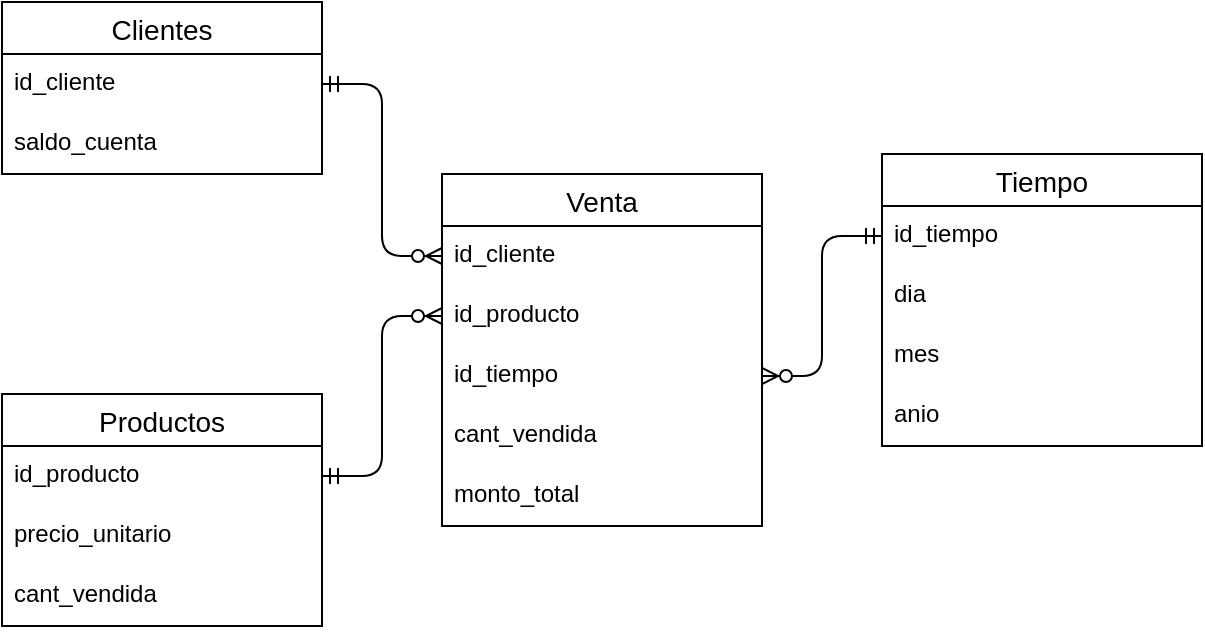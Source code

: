 <mxfile version="14.6.13" type="device"><diagram id="Tj-DvFlI6UyO4TGygj1U" name="Page-1"><mxGraphModel dx="1052" dy="504" grid="1" gridSize="10" guides="1" tooltips="1" connect="1" arrows="1" fold="1" page="1" pageScale="1" pageWidth="850" pageHeight="1100" math="0" shadow="0"><root><mxCell id="0"/><mxCell id="1" parent="0"/><mxCell id="KHulEzG0gu1AZKt-_kuU-1" value="Clientes" style="swimlane;fontStyle=0;childLayout=stackLayout;horizontal=1;startSize=26;horizontalStack=0;resizeParent=1;resizeParentMax=0;resizeLast=0;collapsible=1;marginBottom=0;align=center;fontSize=14;" vertex="1" parent="1"><mxGeometry x="190" y="24" width="160" height="86" as="geometry"/></mxCell><mxCell id="KHulEzG0gu1AZKt-_kuU-18" value="id_cliente" style="text;strokeColor=none;fillColor=none;spacingLeft=4;spacingRight=4;overflow=hidden;rotatable=0;points=[[0,0.5],[1,0.5]];portConstraint=eastwest;fontSize=12;" vertex="1" parent="KHulEzG0gu1AZKt-_kuU-1"><mxGeometry y="26" width="160" height="30" as="geometry"/></mxCell><mxCell id="KHulEzG0gu1AZKt-_kuU-2" value="saldo_cuenta" style="text;strokeColor=none;fillColor=none;spacingLeft=4;spacingRight=4;overflow=hidden;rotatable=0;points=[[0,0.5],[1,0.5]];portConstraint=eastwest;fontSize=12;" vertex="1" parent="KHulEzG0gu1AZKt-_kuU-1"><mxGeometry y="56" width="160" height="30" as="geometry"/></mxCell><mxCell id="KHulEzG0gu1AZKt-_kuU-5" value="Productos" style="swimlane;fontStyle=0;childLayout=stackLayout;horizontal=1;startSize=26;horizontalStack=0;resizeParent=1;resizeParentMax=0;resizeLast=0;collapsible=1;marginBottom=0;align=center;fontSize=14;" vertex="1" parent="1"><mxGeometry x="190" y="220" width="160" height="116" as="geometry"/></mxCell><mxCell id="KHulEzG0gu1AZKt-_kuU-19" value="id_producto" style="text;strokeColor=none;fillColor=none;spacingLeft=4;spacingRight=4;overflow=hidden;rotatable=0;points=[[0,0.5],[1,0.5]];portConstraint=eastwest;fontSize=12;" vertex="1" parent="KHulEzG0gu1AZKt-_kuU-5"><mxGeometry y="26" width="160" height="30" as="geometry"/></mxCell><mxCell id="KHulEzG0gu1AZKt-_kuU-6" value="precio_unitario" style="text;strokeColor=none;fillColor=none;spacingLeft=4;spacingRight=4;overflow=hidden;rotatable=0;points=[[0,0.5],[1,0.5]];portConstraint=eastwest;fontSize=12;" vertex="1" parent="KHulEzG0gu1AZKt-_kuU-5"><mxGeometry y="56" width="160" height="30" as="geometry"/></mxCell><mxCell id="KHulEzG0gu1AZKt-_kuU-7" value="cant_vendida" style="text;strokeColor=none;fillColor=none;spacingLeft=4;spacingRight=4;overflow=hidden;rotatable=0;points=[[0,0.5],[1,0.5]];portConstraint=eastwest;fontSize=12;" vertex="1" parent="KHulEzG0gu1AZKt-_kuU-5"><mxGeometry y="86" width="160" height="30" as="geometry"/></mxCell><mxCell id="KHulEzG0gu1AZKt-_kuU-9" value="Tiempo" style="swimlane;fontStyle=0;childLayout=stackLayout;horizontal=1;startSize=26;horizontalStack=0;resizeParent=1;resizeParentMax=0;resizeLast=0;collapsible=1;marginBottom=0;align=center;fontSize=14;" vertex="1" parent="1"><mxGeometry x="630" y="100" width="160" height="146" as="geometry"/></mxCell><mxCell id="KHulEzG0gu1AZKt-_kuU-20" value="id_tiempo" style="text;strokeColor=none;fillColor=none;spacingLeft=4;spacingRight=4;overflow=hidden;rotatable=0;points=[[0,0.5],[1,0.5]];portConstraint=eastwest;fontSize=12;" vertex="1" parent="KHulEzG0gu1AZKt-_kuU-9"><mxGeometry y="26" width="160" height="30" as="geometry"/></mxCell><mxCell id="KHulEzG0gu1AZKt-_kuU-10" value="dia" style="text;strokeColor=none;fillColor=none;spacingLeft=4;spacingRight=4;overflow=hidden;rotatable=0;points=[[0,0.5],[1,0.5]];portConstraint=eastwest;fontSize=12;" vertex="1" parent="KHulEzG0gu1AZKt-_kuU-9"><mxGeometry y="56" width="160" height="30" as="geometry"/></mxCell><mxCell id="KHulEzG0gu1AZKt-_kuU-11" value="mes" style="text;strokeColor=none;fillColor=none;spacingLeft=4;spacingRight=4;overflow=hidden;rotatable=0;points=[[0,0.5],[1,0.5]];portConstraint=eastwest;fontSize=12;" vertex="1" parent="KHulEzG0gu1AZKt-_kuU-9"><mxGeometry y="86" width="160" height="30" as="geometry"/></mxCell><mxCell id="KHulEzG0gu1AZKt-_kuU-13" value="anio" style="text;strokeColor=none;fillColor=none;spacingLeft=4;spacingRight=4;overflow=hidden;rotatable=0;points=[[0,0.5],[1,0.5]];portConstraint=eastwest;fontSize=12;" vertex="1" parent="KHulEzG0gu1AZKt-_kuU-9"><mxGeometry y="116" width="160" height="30" as="geometry"/></mxCell><mxCell id="KHulEzG0gu1AZKt-_kuU-14" value="Venta" style="swimlane;fontStyle=0;childLayout=stackLayout;horizontal=1;startSize=26;horizontalStack=0;resizeParent=1;resizeParentMax=0;resizeLast=0;collapsible=1;marginBottom=0;align=center;fontSize=14;" vertex="1" parent="1"><mxGeometry x="410" y="110" width="160" height="176" as="geometry"/></mxCell><mxCell id="KHulEzG0gu1AZKt-_kuU-15" value="id_cliente" style="text;strokeColor=none;fillColor=none;spacingLeft=4;spacingRight=4;overflow=hidden;rotatable=0;points=[[0,0.5],[1,0.5]];portConstraint=eastwest;fontSize=12;" vertex="1" parent="KHulEzG0gu1AZKt-_kuU-14"><mxGeometry y="26" width="160" height="30" as="geometry"/></mxCell><mxCell id="KHulEzG0gu1AZKt-_kuU-16" value="id_producto" style="text;strokeColor=none;fillColor=none;spacingLeft=4;spacingRight=4;overflow=hidden;rotatable=0;points=[[0,0.5],[1,0.5]];portConstraint=eastwest;fontSize=12;" vertex="1" parent="KHulEzG0gu1AZKt-_kuU-14"><mxGeometry y="56" width="160" height="30" as="geometry"/></mxCell><mxCell id="KHulEzG0gu1AZKt-_kuU-17" value="id_tiempo" style="text;strokeColor=none;fillColor=none;spacingLeft=4;spacingRight=4;overflow=hidden;rotatable=0;points=[[0,0.5],[1,0.5]];portConstraint=eastwest;fontSize=12;" vertex="1" parent="KHulEzG0gu1AZKt-_kuU-14"><mxGeometry y="86" width="160" height="30" as="geometry"/></mxCell><mxCell id="KHulEzG0gu1AZKt-_kuU-21" value="cant_vendida" style="text;strokeColor=none;fillColor=none;spacingLeft=4;spacingRight=4;overflow=hidden;rotatable=0;points=[[0,0.5],[1,0.5]];portConstraint=eastwest;fontSize=12;" vertex="1" parent="KHulEzG0gu1AZKt-_kuU-14"><mxGeometry y="116" width="160" height="30" as="geometry"/></mxCell><mxCell id="KHulEzG0gu1AZKt-_kuU-22" value="monto_total" style="text;strokeColor=none;fillColor=none;spacingLeft=4;spacingRight=4;overflow=hidden;rotatable=0;points=[[0,0.5],[1,0.5]];portConstraint=eastwest;fontSize=12;" vertex="1" parent="KHulEzG0gu1AZKt-_kuU-14"><mxGeometry y="146" width="160" height="30" as="geometry"/></mxCell><mxCell id="KHulEzG0gu1AZKt-_kuU-24" value="" style="edgeStyle=entityRelationEdgeStyle;fontSize=12;html=1;endArrow=ERzeroToMany;startArrow=ERmandOne;exitX=1;exitY=0.5;exitDx=0;exitDy=0;entryX=0;entryY=0.5;entryDx=0;entryDy=0;" edge="1" parent="1" source="KHulEzG0gu1AZKt-_kuU-18" target="KHulEzG0gu1AZKt-_kuU-15"><mxGeometry width="100" height="100" relative="1" as="geometry"><mxPoint x="190" y="410" as="sourcePoint"/><mxPoint x="290" y="310" as="targetPoint"/></mxGeometry></mxCell><mxCell id="KHulEzG0gu1AZKt-_kuU-25" value="" style="edgeStyle=entityRelationEdgeStyle;fontSize=12;html=1;endArrow=ERzeroToMany;startArrow=ERmandOne;exitX=1;exitY=0.5;exitDx=0;exitDy=0;entryX=0;entryY=0.5;entryDx=0;entryDy=0;" edge="1" parent="1" source="KHulEzG0gu1AZKt-_kuU-19" target="KHulEzG0gu1AZKt-_kuU-16"><mxGeometry width="100" height="100" relative="1" as="geometry"><mxPoint x="300" y="161" as="sourcePoint"/><mxPoint x="420" y="161" as="targetPoint"/></mxGeometry></mxCell><mxCell id="KHulEzG0gu1AZKt-_kuU-26" value="" style="edgeStyle=entityRelationEdgeStyle;fontSize=12;html=1;endArrow=ERzeroToMany;startArrow=ERmandOne;exitX=0;exitY=0.5;exitDx=0;exitDy=0;entryX=1;entryY=0.5;entryDx=0;entryDy=0;" edge="1" parent="1" source="KHulEzG0gu1AZKt-_kuU-20" target="KHulEzG0gu1AZKt-_kuU-17"><mxGeometry width="100" height="100" relative="1" as="geometry"><mxPoint x="360" y="271" as="sourcePoint"/><mxPoint x="420" y="191" as="targetPoint"/></mxGeometry></mxCell></root></mxGraphModel></diagram></mxfile>